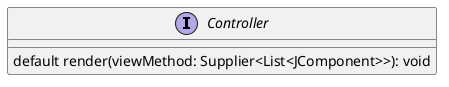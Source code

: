 @startuml

interface Controller {
    default render(viewMethod: Supplier<List<JComponent>>): void
}

@enduml